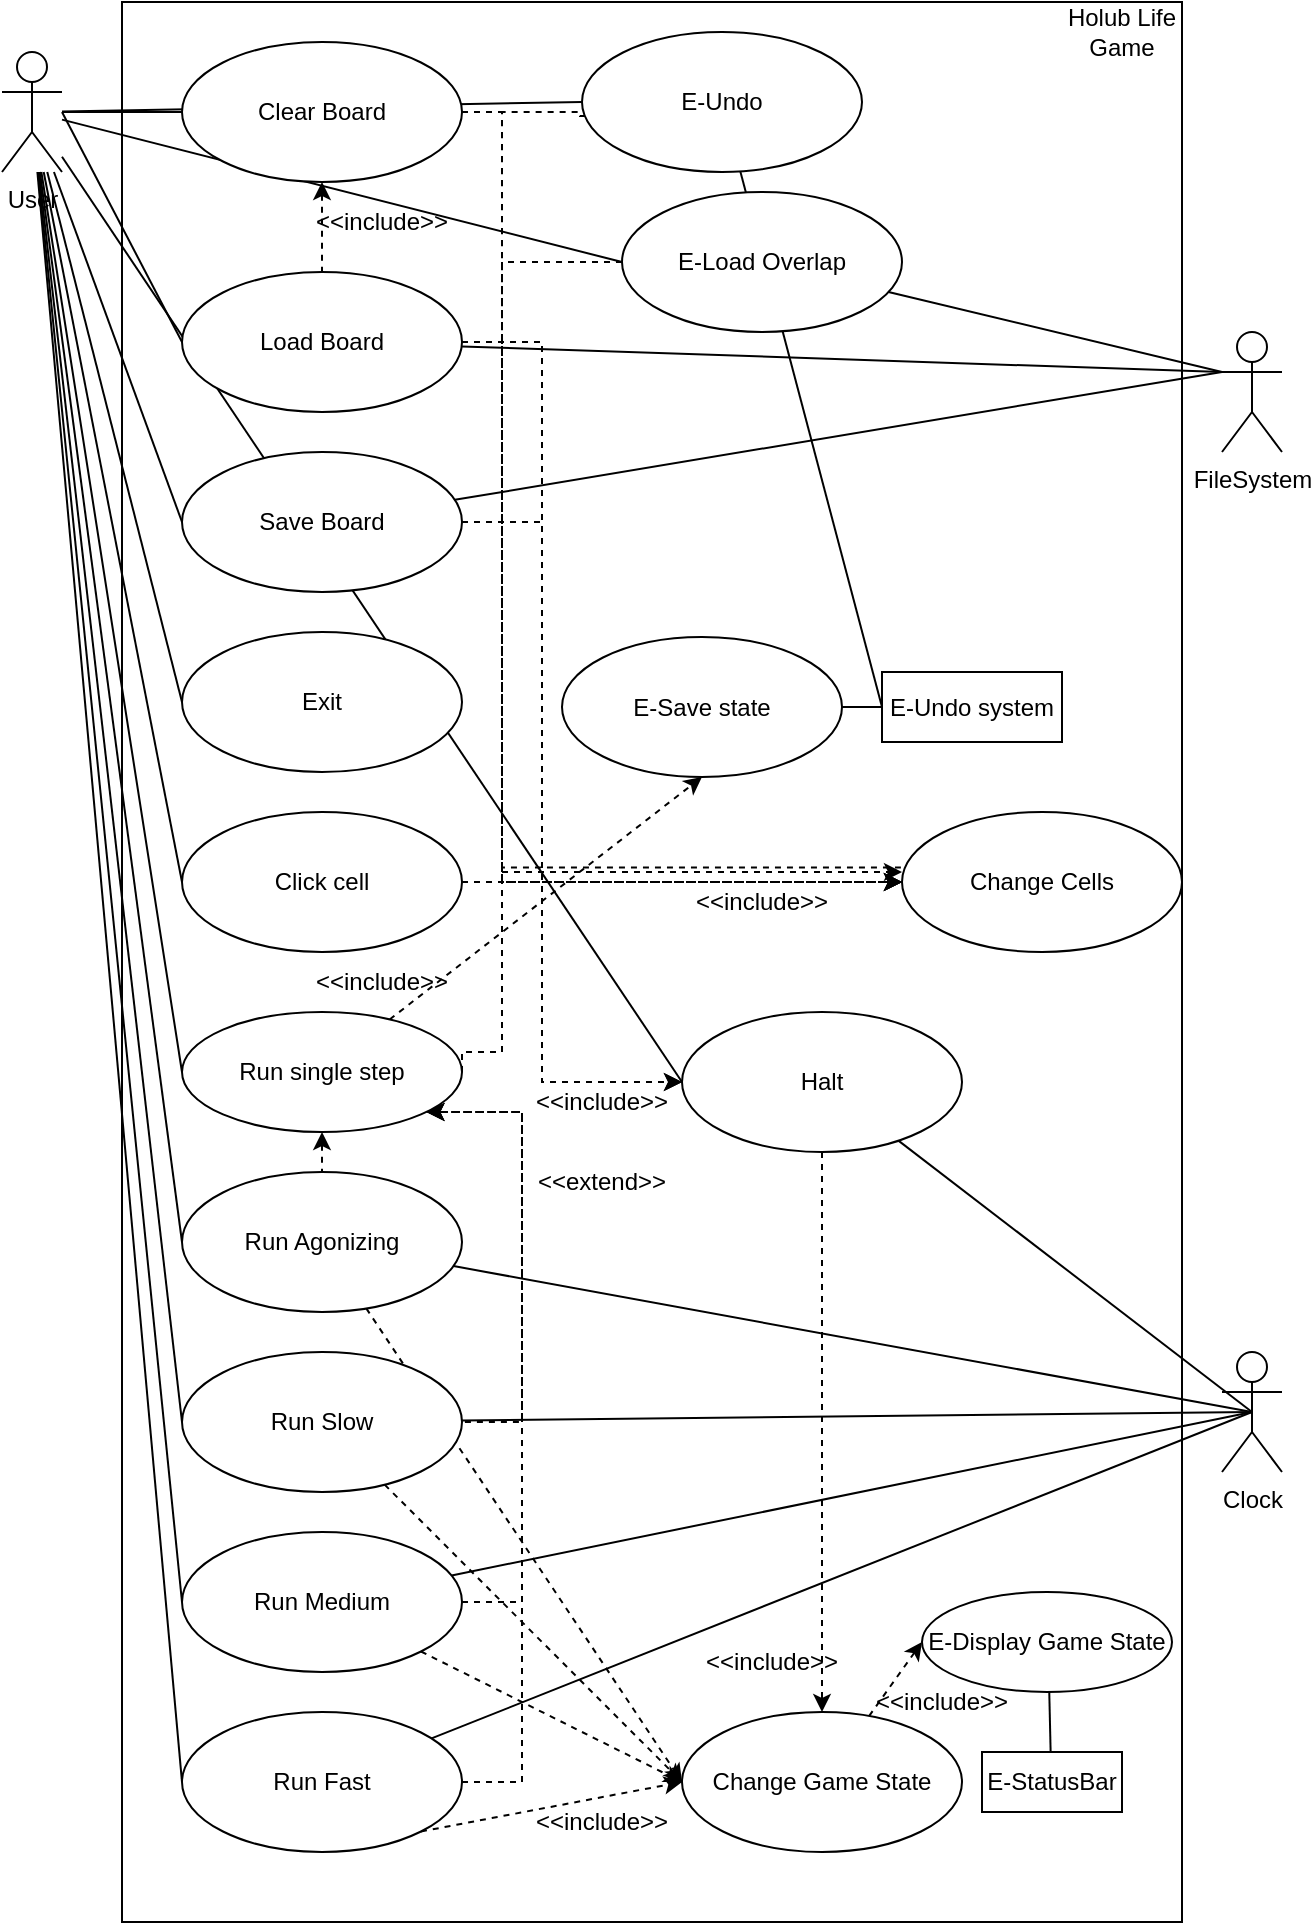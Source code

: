 <mxfile version="20.5.2" type="github"><diagram id="ougt5FK-T87tgMnIFuGh" name="페이지-1"><mxGraphModel dx="925" dy="538" grid="1" gridSize="10" guides="1" tooltips="1" connect="1" arrows="1" fold="1" page="1" pageScale="1" pageWidth="827" pageHeight="1169" math="0" shadow="0"><root><mxCell id="0"/><mxCell id="1" parent="0"/><mxCell id="6VL_WU2dM-9lxjmNde5b-7" value="" style="html=1;" vertex="1" parent="1"><mxGeometry x="240" y="185" width="530" height="960" as="geometry"/></mxCell><mxCell id="6VL_WU2dM-9lxjmNde5b-10" style="edgeStyle=orthogonalEdgeStyle;rounded=0;orthogonalLoop=1;jettySize=auto;html=1;entryX=0;entryY=0.5;entryDx=0;entryDy=0;startArrow=none;startFill=0;endArrow=none;endFill=0;" edge="1" parent="1" source="6VL_WU2dM-9lxjmNde5b-1" target="6VL_WU2dM-9lxjmNde5b-2"><mxGeometry relative="1" as="geometry"/></mxCell><mxCell id="6VL_WU2dM-9lxjmNde5b-21" style="edgeStyle=none;rounded=0;orthogonalLoop=1;jettySize=auto;html=1;entryX=0;entryY=0.5;entryDx=0;entryDy=0;startArrow=none;startFill=0;endArrow=none;endFill=0;" edge="1" parent="1" source="6VL_WU2dM-9lxjmNde5b-1" target="6VL_WU2dM-9lxjmNde5b-16"><mxGeometry relative="1" as="geometry"/></mxCell><mxCell id="6VL_WU2dM-9lxjmNde5b-22" style="edgeStyle=none;rounded=0;orthogonalLoop=1;jettySize=auto;html=1;entryX=0;entryY=0.5;entryDx=0;entryDy=0;startArrow=none;startFill=0;endArrow=none;endFill=0;" edge="1" parent="1" source="6VL_WU2dM-9lxjmNde5b-1" target="6VL_WU2dM-9lxjmNde5b-17"><mxGeometry relative="1" as="geometry"/></mxCell><mxCell id="6VL_WU2dM-9lxjmNde5b-23" style="edgeStyle=none;rounded=0;orthogonalLoop=1;jettySize=auto;html=1;entryX=0;entryY=0.5;entryDx=0;entryDy=0;startArrow=none;startFill=0;endArrow=none;endFill=0;" edge="1" parent="1" source="6VL_WU2dM-9lxjmNde5b-1" target="6VL_WU2dM-9lxjmNde5b-18"><mxGeometry relative="1" as="geometry"/></mxCell><mxCell id="6VL_WU2dM-9lxjmNde5b-24" style="edgeStyle=none;rounded=0;orthogonalLoop=1;jettySize=auto;html=1;entryX=0;entryY=0.5;entryDx=0;entryDy=0;startArrow=none;startFill=0;endArrow=none;endFill=0;" edge="1" parent="1" source="6VL_WU2dM-9lxjmNde5b-1" target="6VL_WU2dM-9lxjmNde5b-19"><mxGeometry relative="1" as="geometry"/></mxCell><mxCell id="6VL_WU2dM-9lxjmNde5b-53" style="edgeStyle=none;rounded=0;orthogonalLoop=1;jettySize=auto;html=1;entryX=0;entryY=0.5;entryDx=0;entryDy=0;startArrow=none;startFill=0;endArrow=none;endFill=0;" edge="1" parent="1" source="6VL_WU2dM-9lxjmNde5b-1" target="6VL_WU2dM-9lxjmNde5b-30"><mxGeometry relative="1" as="geometry"/></mxCell><mxCell id="6VL_WU2dM-9lxjmNde5b-54" style="edgeStyle=none;rounded=0;orthogonalLoop=1;jettySize=auto;html=1;entryX=0;entryY=0.5;entryDx=0;entryDy=0;startArrow=none;startFill=0;endArrow=none;endFill=0;" edge="1" parent="1" source="6VL_WU2dM-9lxjmNde5b-1" target="6VL_WU2dM-9lxjmNde5b-31"><mxGeometry relative="1" as="geometry"/></mxCell><mxCell id="6VL_WU2dM-9lxjmNde5b-55" style="edgeStyle=none;rounded=0;orthogonalLoop=1;jettySize=auto;html=1;entryX=0;entryY=0.5;entryDx=0;entryDy=0;startArrow=none;startFill=0;endArrow=none;endFill=0;" edge="1" parent="1" source="6VL_WU2dM-9lxjmNde5b-1" target="6VL_WU2dM-9lxjmNde5b-32"><mxGeometry relative="1" as="geometry"/></mxCell><mxCell id="6VL_WU2dM-9lxjmNde5b-57" style="edgeStyle=none;rounded=0;orthogonalLoop=1;jettySize=auto;html=1;entryX=0;entryY=0.5;entryDx=0;entryDy=0;startArrow=none;startFill=0;endArrow=none;endFill=0;" edge="1" parent="1" source="6VL_WU2dM-9lxjmNde5b-1" target="6VL_WU2dM-9lxjmNde5b-33"><mxGeometry relative="1" as="geometry"/></mxCell><mxCell id="6VL_WU2dM-9lxjmNde5b-58" style="edgeStyle=none;rounded=0;orthogonalLoop=1;jettySize=auto;html=1;entryX=0;entryY=0.5;entryDx=0;entryDy=0;startArrow=none;startFill=0;endArrow=none;endFill=0;" edge="1" parent="1" source="6VL_WU2dM-9lxjmNde5b-1" target="6VL_WU2dM-9lxjmNde5b-52"><mxGeometry relative="1" as="geometry"/></mxCell><mxCell id="6VL_WU2dM-9lxjmNde5b-68" style="edgeStyle=none;rounded=0;orthogonalLoop=1;jettySize=auto;html=1;entryX=0;entryY=0.5;entryDx=0;entryDy=0;startArrow=none;startFill=0;endArrow=none;endFill=0;" edge="1" parent="1" source="6VL_WU2dM-9lxjmNde5b-1" target="6VL_WU2dM-9lxjmNde5b-64"><mxGeometry relative="1" as="geometry"/></mxCell><mxCell id="6VL_WU2dM-9lxjmNde5b-80" style="edgeStyle=none;rounded=0;orthogonalLoop=1;jettySize=auto;html=1;entryX=0;entryY=0.5;entryDx=0;entryDy=0;startArrow=none;startFill=0;endArrow=none;endFill=0;" edge="1" parent="1" source="6VL_WU2dM-9lxjmNde5b-1" target="6VL_WU2dM-9lxjmNde5b-78"><mxGeometry relative="1" as="geometry"/></mxCell><mxCell id="6VL_WU2dM-9lxjmNde5b-1" value="User" style="shape=umlActor;verticalLabelPosition=bottom;verticalAlign=top;html=1;" vertex="1" parent="1"><mxGeometry x="180" y="210" width="30" height="60" as="geometry"/></mxCell><mxCell id="6VL_WU2dM-9lxjmNde5b-14" style="edgeStyle=orthogonalEdgeStyle;rounded=0;orthogonalLoop=1;jettySize=auto;html=1;entryX=0.5;entryY=0;entryDx=0;entryDy=0;startArrow=classic;startFill=1;endArrow=none;endFill=0;dashed=1;" edge="1" parent="1" source="6VL_WU2dM-9lxjmNde5b-2" target="6VL_WU2dM-9lxjmNde5b-13"><mxGeometry relative="1" as="geometry"/></mxCell><mxCell id="6VL_WU2dM-9lxjmNde5b-93" style="edgeStyle=orthogonalEdgeStyle;rounded=0;orthogonalLoop=1;jettySize=auto;html=1;dashed=1;startArrow=none;startFill=0;endArrow=classic;endFill=1;entryX=0;entryY=0.5;entryDx=0;entryDy=0;" edge="1" parent="1" source="6VL_WU2dM-9lxjmNde5b-2" target="6VL_WU2dM-9lxjmNde5b-82"><mxGeometry relative="1" as="geometry"><mxPoint x="560.0" y="630" as="targetPoint"/><Array as="points"><mxPoint x="430" y="240"/><mxPoint x="430" y="625"/></Array></mxGeometry></mxCell><mxCell id="6VL_WU2dM-9lxjmNde5b-2" value="Clear Board" style="ellipse;whiteSpace=wrap;html=1;" vertex="1" parent="1"><mxGeometry x="270" y="205" width="140" height="70" as="geometry"/></mxCell><mxCell id="6VL_WU2dM-9lxjmNde5b-15" style="rounded=0;orthogonalLoop=1;jettySize=auto;html=1;exitX=0;exitY=0.5;exitDx=0;exitDy=0;startArrow=none;startFill=0;endArrow=none;endFill=0;" edge="1" parent="1" source="6VL_WU2dM-9lxjmNde5b-13"><mxGeometry relative="1" as="geometry"><mxPoint x="210" y="240" as="targetPoint"/></mxGeometry></mxCell><mxCell id="6VL_WU2dM-9lxjmNde5b-73" style="edgeStyle=none;rounded=0;orthogonalLoop=1;jettySize=auto;html=1;entryX=0;entryY=0.333;entryDx=0;entryDy=0;entryPerimeter=0;startArrow=none;startFill=0;endArrow=none;endFill=0;" edge="1" parent="1" source="6VL_WU2dM-9lxjmNde5b-13" target="6VL_WU2dM-9lxjmNde5b-69"><mxGeometry relative="1" as="geometry"/></mxCell><mxCell id="6VL_WU2dM-9lxjmNde5b-85" style="edgeStyle=orthogonalEdgeStyle;rounded=0;orthogonalLoop=1;jettySize=auto;html=1;startArrow=none;startFill=0;endArrow=classic;endFill=1;dashed=1;" edge="1" parent="1" source="6VL_WU2dM-9lxjmNde5b-13" target="6VL_WU2dM-9lxjmNde5b-82"><mxGeometry relative="1" as="geometry"><mxPoint x="530.0" y="660" as="targetPoint"/><Array as="points"><mxPoint x="430" y="355"/><mxPoint x="430" y="625"/></Array></mxGeometry></mxCell><mxCell id="6VL_WU2dM-9lxjmNde5b-96" style="edgeStyle=orthogonalEdgeStyle;rounded=0;orthogonalLoop=1;jettySize=auto;html=1;entryX=0;entryY=0.5;entryDx=0;entryDy=0;dashed=1;startArrow=none;startFill=0;endArrow=classic;endFill=1;" edge="1" parent="1" source="6VL_WU2dM-9lxjmNde5b-13" target="6VL_WU2dM-9lxjmNde5b-52"><mxGeometry relative="1" as="geometry"><Array as="points"><mxPoint x="450" y="355"/><mxPoint x="450" y="725"/></Array></mxGeometry></mxCell><mxCell id="6VL_WU2dM-9lxjmNde5b-13" value="Load Board" style="ellipse;whiteSpace=wrap;html=1;" vertex="1" parent="1"><mxGeometry x="270" y="320" width="140" height="70" as="geometry"/></mxCell><mxCell id="6VL_WU2dM-9lxjmNde5b-74" style="edgeStyle=none;rounded=0;orthogonalLoop=1;jettySize=auto;html=1;entryX=0;entryY=0.333;entryDx=0;entryDy=0;entryPerimeter=0;startArrow=none;startFill=0;endArrow=none;endFill=0;" edge="1" parent="1" source="6VL_WU2dM-9lxjmNde5b-16" target="6VL_WU2dM-9lxjmNde5b-69"><mxGeometry relative="1" as="geometry"/></mxCell><mxCell id="6VL_WU2dM-9lxjmNde5b-95" style="edgeStyle=orthogonalEdgeStyle;rounded=0;orthogonalLoop=1;jettySize=auto;html=1;entryX=0;entryY=0.5;entryDx=0;entryDy=0;dashed=1;startArrow=none;startFill=0;endArrow=classic;endFill=1;" edge="1" parent="1" source="6VL_WU2dM-9lxjmNde5b-16" target="6VL_WU2dM-9lxjmNde5b-52"><mxGeometry relative="1" as="geometry"><Array as="points"><mxPoint x="450" y="445"/><mxPoint x="450" y="725"/></Array></mxGeometry></mxCell><mxCell id="6VL_WU2dM-9lxjmNde5b-16" value="Save Board" style="ellipse;whiteSpace=wrap;html=1;" vertex="1" parent="1"><mxGeometry x="270" y="410" width="140" height="70" as="geometry"/></mxCell><mxCell id="6VL_WU2dM-9lxjmNde5b-17" value="Exit" style="ellipse;whiteSpace=wrap;html=1;" vertex="1" parent="1"><mxGeometry x="270" y="500" width="140" height="70" as="geometry"/></mxCell><mxCell id="6VL_WU2dM-9lxjmNde5b-92" style="edgeStyle=orthogonalEdgeStyle;rounded=0;orthogonalLoop=1;jettySize=auto;html=1;dashed=1;startArrow=none;startFill=0;endArrow=classic;endFill=1;entryX=0;entryY=0.5;entryDx=0;entryDy=0;" edge="1" parent="1" source="6VL_WU2dM-9lxjmNde5b-18" target="6VL_WU2dM-9lxjmNde5b-82"><mxGeometry relative="1" as="geometry"><mxPoint x="560.0" y="625" as="targetPoint"/></mxGeometry></mxCell><mxCell id="6VL_WU2dM-9lxjmNde5b-18" value="Click cell" style="ellipse;whiteSpace=wrap;html=1;" vertex="1" parent="1"><mxGeometry x="270" y="590" width="140" height="70" as="geometry"/></mxCell><mxCell id="6VL_WU2dM-9lxjmNde5b-26" style="edgeStyle=none;rounded=0;orthogonalLoop=1;jettySize=auto;html=1;entryX=0;entryY=0.5;entryDx=0;entryDy=0;startArrow=none;startFill=0;endArrow=classic;endFill=1;dashed=1;" edge="1" parent="1" source="6VL_WU2dM-9lxjmNde5b-30" target="6VL_WU2dM-9lxjmNde5b-25"><mxGeometry relative="1" as="geometry"/></mxCell><mxCell id="6VL_WU2dM-9lxjmNde5b-34" style="edgeStyle=none;rounded=0;orthogonalLoop=1;jettySize=auto;html=1;dashed=1;startArrow=classic;startFill=1;endArrow=none;endFill=0;" edge="1" parent="1" source="6VL_WU2dM-9lxjmNde5b-19" target="6VL_WU2dM-9lxjmNde5b-30"><mxGeometry relative="1" as="geometry"/></mxCell><mxCell id="6VL_WU2dM-9lxjmNde5b-36" style="edgeStyle=orthogonalEdgeStyle;rounded=0;orthogonalLoop=1;jettySize=auto;html=1;dashed=1;startArrow=classic;startFill=1;endArrow=none;endFill=0;" edge="1" parent="1" source="6VL_WU2dM-9lxjmNde5b-19" target="6VL_WU2dM-9lxjmNde5b-31"><mxGeometry relative="1" as="geometry"><Array as="points"><mxPoint x="440" y="740"/><mxPoint x="440" y="895"/></Array></mxGeometry></mxCell><mxCell id="6VL_WU2dM-9lxjmNde5b-66" style="edgeStyle=none;rounded=0;orthogonalLoop=1;jettySize=auto;html=1;entryX=0.5;entryY=1;entryDx=0;entryDy=0;startArrow=none;startFill=0;endArrow=classic;endFill=1;dashed=1;" edge="1" parent="1" source="6VL_WU2dM-9lxjmNde5b-19" target="6VL_WU2dM-9lxjmNde5b-61"><mxGeometry relative="1" as="geometry"/></mxCell><mxCell id="6VL_WU2dM-9lxjmNde5b-19" value="Run single step" style="ellipse;whiteSpace=wrap;html=1;" vertex="1" parent="1"><mxGeometry x="270" y="690" width="140" height="60" as="geometry"/></mxCell><mxCell id="6VL_WU2dM-9lxjmNde5b-72" style="edgeStyle=none;rounded=0;orthogonalLoop=1;jettySize=auto;html=1;entryX=0.5;entryY=1;entryDx=0;entryDy=0;startArrow=none;startFill=0;endArrow=none;endFill=0;exitX=0.5;exitY=0;exitDx=0;exitDy=0;" edge="1" parent="1" source="6VL_WU2dM-9lxjmNde5b-75" target="6VL_WU2dM-9lxjmNde5b-71"><mxGeometry relative="1" as="geometry"/></mxCell><mxCell id="6VL_WU2dM-9lxjmNde5b-76" style="edgeStyle=none;rounded=0;orthogonalLoop=1;jettySize=auto;html=1;entryX=0;entryY=0.5;entryDx=0;entryDy=0;startArrow=none;startFill=0;endArrow=classic;endFill=1;dashed=1;" edge="1" parent="1" source="6VL_WU2dM-9lxjmNde5b-25" target="6VL_WU2dM-9lxjmNde5b-75"><mxGeometry relative="1" as="geometry"/></mxCell><mxCell id="6VL_WU2dM-9lxjmNde5b-25" value="Change Game State" style="ellipse;whiteSpace=wrap;html=1;" vertex="1" parent="1"><mxGeometry x="520" y="1040" width="140" height="70" as="geometry"/></mxCell><mxCell id="6VL_WU2dM-9lxjmNde5b-27" value="&amp;lt;&amp;lt;include&amp;gt;&amp;gt;" style="text;html=1;strokeColor=none;fillColor=none;align=center;verticalAlign=middle;whiteSpace=wrap;rounded=0;" vertex="1" parent="1"><mxGeometry x="340" y="280" width="60" height="30" as="geometry"/></mxCell><mxCell id="6VL_WU2dM-9lxjmNde5b-28" value="&amp;lt;&amp;lt;include&amp;gt;&amp;gt;" style="text;html=1;strokeColor=none;fillColor=none;align=center;verticalAlign=middle;whiteSpace=wrap;rounded=0;" vertex="1" parent="1"><mxGeometry x="530" y="620" width="60" height="30" as="geometry"/></mxCell><mxCell id="6VL_WU2dM-9lxjmNde5b-43" style="rounded=0;orthogonalLoop=1;jettySize=auto;html=1;entryX=0.5;entryY=0.5;entryDx=0;entryDy=0;entryPerimeter=0;startArrow=none;startFill=0;endArrow=none;endFill=0;" edge="1" parent="1" source="6VL_WU2dM-9lxjmNde5b-30" target="6VL_WU2dM-9lxjmNde5b-40"><mxGeometry relative="1" as="geometry"/></mxCell><mxCell id="6VL_WU2dM-9lxjmNde5b-30" value="Run Agonizing" style="ellipse;whiteSpace=wrap;html=1;" vertex="1" parent="1"><mxGeometry x="270" y="770" width="140" height="70" as="geometry"/></mxCell><mxCell id="6VL_WU2dM-9lxjmNde5b-44" style="edgeStyle=none;rounded=0;orthogonalLoop=1;jettySize=auto;html=1;entryX=0.5;entryY=0.5;entryDx=0;entryDy=0;entryPerimeter=0;startArrow=none;startFill=0;endArrow=none;endFill=0;" edge="1" parent="1" source="6VL_WU2dM-9lxjmNde5b-31" target="6VL_WU2dM-9lxjmNde5b-40"><mxGeometry relative="1" as="geometry"/></mxCell><mxCell id="6VL_WU2dM-9lxjmNde5b-47" style="edgeStyle=none;rounded=0;orthogonalLoop=1;jettySize=auto;html=1;entryX=0;entryY=0.5;entryDx=0;entryDy=0;startArrow=none;startFill=0;endArrow=classic;endFill=1;dashed=1;" edge="1" parent="1" source="6VL_WU2dM-9lxjmNde5b-31" target="6VL_WU2dM-9lxjmNde5b-25"><mxGeometry relative="1" as="geometry"/></mxCell><mxCell id="6VL_WU2dM-9lxjmNde5b-31" value="Run Slow" style="ellipse;whiteSpace=wrap;html=1;" vertex="1" parent="1"><mxGeometry x="270" y="860" width="140" height="70" as="geometry"/></mxCell><mxCell id="6VL_WU2dM-9lxjmNde5b-37" style="edgeStyle=orthogonalEdgeStyle;rounded=0;orthogonalLoop=1;jettySize=auto;html=1;dashed=1;startArrow=none;startFill=0;endArrow=classic;endFill=1;" edge="1" parent="1" source="6VL_WU2dM-9lxjmNde5b-32" target="6VL_WU2dM-9lxjmNde5b-19"><mxGeometry relative="1" as="geometry"><Array as="points"><mxPoint x="440" y="985"/><mxPoint x="440" y="740"/></Array></mxGeometry></mxCell><mxCell id="6VL_WU2dM-9lxjmNde5b-45" style="edgeStyle=none;rounded=0;orthogonalLoop=1;jettySize=auto;html=1;entryX=0.5;entryY=0.5;entryDx=0;entryDy=0;entryPerimeter=0;startArrow=none;startFill=0;endArrow=none;endFill=0;" edge="1" parent="1" source="6VL_WU2dM-9lxjmNde5b-32" target="6VL_WU2dM-9lxjmNde5b-40"><mxGeometry relative="1" as="geometry"/></mxCell><mxCell id="6VL_WU2dM-9lxjmNde5b-48" style="edgeStyle=none;rounded=0;orthogonalLoop=1;jettySize=auto;html=1;entryX=0;entryY=0.5;entryDx=0;entryDy=0;dashed=1;startArrow=none;startFill=0;endArrow=classic;endFill=1;" edge="1" parent="1" source="6VL_WU2dM-9lxjmNde5b-32" target="6VL_WU2dM-9lxjmNde5b-25"><mxGeometry relative="1" as="geometry"/></mxCell><mxCell id="6VL_WU2dM-9lxjmNde5b-32" value="Run Medium" style="ellipse;whiteSpace=wrap;html=1;" vertex="1" parent="1"><mxGeometry x="270" y="950" width="140" height="70" as="geometry"/></mxCell><mxCell id="6VL_WU2dM-9lxjmNde5b-38" style="edgeStyle=orthogonalEdgeStyle;rounded=0;orthogonalLoop=1;jettySize=auto;html=1;dashed=1;startArrow=none;startFill=0;endArrow=classic;endFill=1;" edge="1" parent="1" source="6VL_WU2dM-9lxjmNde5b-33" target="6VL_WU2dM-9lxjmNde5b-19"><mxGeometry relative="1" as="geometry"><Array as="points"><mxPoint x="440" y="1075"/><mxPoint x="440" y="740"/></Array></mxGeometry></mxCell><mxCell id="6VL_WU2dM-9lxjmNde5b-46" style="edgeStyle=none;rounded=0;orthogonalLoop=1;jettySize=auto;html=1;entryX=0.5;entryY=0.5;entryDx=0;entryDy=0;entryPerimeter=0;startArrow=none;startFill=0;endArrow=none;endFill=0;" edge="1" parent="1" source="6VL_WU2dM-9lxjmNde5b-33" target="6VL_WU2dM-9lxjmNde5b-40"><mxGeometry relative="1" as="geometry"/></mxCell><mxCell id="6VL_WU2dM-9lxjmNde5b-49" style="edgeStyle=none;rounded=0;orthogonalLoop=1;jettySize=auto;html=1;entryX=0;entryY=0.5;entryDx=0;entryDy=0;dashed=1;startArrow=none;startFill=0;endArrow=classic;endFill=1;exitX=1;exitY=1;exitDx=0;exitDy=0;" edge="1" parent="1" source="6VL_WU2dM-9lxjmNde5b-33" target="6VL_WU2dM-9lxjmNde5b-25"><mxGeometry relative="1" as="geometry"/></mxCell><mxCell id="6VL_WU2dM-9lxjmNde5b-33" value="Run Fast" style="ellipse;whiteSpace=wrap;html=1;" vertex="1" parent="1"><mxGeometry x="270" y="1040" width="140" height="70" as="geometry"/></mxCell><mxCell id="6VL_WU2dM-9lxjmNde5b-39" value="&amp;lt;&amp;lt;extend&amp;gt;&amp;gt;" style="text;html=1;strokeColor=none;fillColor=none;align=center;verticalAlign=middle;whiteSpace=wrap;rounded=0;" vertex="1" parent="1"><mxGeometry x="450" y="760" width="60" height="30" as="geometry"/></mxCell><mxCell id="6VL_WU2dM-9lxjmNde5b-40" value="Clock" style="shape=umlActor;verticalLabelPosition=bottom;verticalAlign=top;html=1;" vertex="1" parent="1"><mxGeometry x="790" y="860" width="30" height="60" as="geometry"/></mxCell><mxCell id="6VL_WU2dM-9lxjmNde5b-59" style="edgeStyle=none;rounded=0;orthogonalLoop=1;jettySize=auto;html=1;entryX=0.5;entryY=0;entryDx=0;entryDy=0;startArrow=none;startFill=0;endArrow=classic;endFill=1;dashed=1;" edge="1" parent="1" source="6VL_WU2dM-9lxjmNde5b-52" target="6VL_WU2dM-9lxjmNde5b-25"><mxGeometry relative="1" as="geometry"/></mxCell><mxCell id="6VL_WU2dM-9lxjmNde5b-99" style="rounded=0;orthogonalLoop=1;jettySize=auto;html=1;startArrow=none;startFill=0;endArrow=none;endFill=0;entryX=0.5;entryY=0.5;entryDx=0;entryDy=0;entryPerimeter=0;" edge="1" parent="1" source="6VL_WU2dM-9lxjmNde5b-52" target="6VL_WU2dM-9lxjmNde5b-40"><mxGeometry relative="1" as="geometry"><mxPoint x="800" y="890.0" as="targetPoint"/></mxGeometry></mxCell><mxCell id="6VL_WU2dM-9lxjmNde5b-52" value="Halt" style="ellipse;whiteSpace=wrap;html=1;" vertex="1" parent="1"><mxGeometry x="520" y="690" width="140" height="70" as="geometry"/></mxCell><mxCell id="6VL_WU2dM-9lxjmNde5b-60" value="&amp;lt;&amp;lt;include&amp;gt;&amp;gt;" style="text;html=1;strokeColor=none;fillColor=none;align=center;verticalAlign=middle;whiteSpace=wrap;rounded=0;" vertex="1" parent="1"><mxGeometry x="535" y="1000" width="60" height="30" as="geometry"/></mxCell><mxCell id="6VL_WU2dM-9lxjmNde5b-63" style="edgeStyle=none;rounded=0;orthogonalLoop=1;jettySize=auto;html=1;entryX=0;entryY=0.5;entryDx=0;entryDy=0;startArrow=none;startFill=0;endArrow=none;endFill=0;" edge="1" parent="1" source="6VL_WU2dM-9lxjmNde5b-61" target="6VL_WU2dM-9lxjmNde5b-62"><mxGeometry relative="1" as="geometry"/></mxCell><mxCell id="6VL_WU2dM-9lxjmNde5b-61" value="E-Save state" style="ellipse;whiteSpace=wrap;html=1;" vertex="1" parent="1"><mxGeometry x="460" y="502.5" width="140" height="70" as="geometry"/></mxCell><mxCell id="6VL_WU2dM-9lxjmNde5b-62" value="E-Undo system" style="rounded=0;whiteSpace=wrap;html=1;" vertex="1" parent="1"><mxGeometry x="620" y="520" width="90" height="35" as="geometry"/></mxCell><mxCell id="6VL_WU2dM-9lxjmNde5b-65" style="edgeStyle=none;rounded=0;orthogonalLoop=1;jettySize=auto;html=1;entryX=0;entryY=0.5;entryDx=0;entryDy=0;startArrow=none;startFill=0;endArrow=none;endFill=0;" edge="1" parent="1" source="6VL_WU2dM-9lxjmNde5b-64" target="6VL_WU2dM-9lxjmNde5b-62"><mxGeometry relative="1" as="geometry"/></mxCell><mxCell id="6VL_WU2dM-9lxjmNde5b-100" style="edgeStyle=orthogonalEdgeStyle;rounded=0;orthogonalLoop=1;jettySize=auto;html=1;entryX=-0.004;entryY=0.396;entryDx=0;entryDy=0;entryPerimeter=0;startArrow=none;startFill=0;endArrow=none;endFill=0;dashed=1;exitX=0.013;exitY=0.6;exitDx=0;exitDy=0;exitPerimeter=0;" edge="1" parent="1" source="6VL_WU2dM-9lxjmNde5b-64" target="6VL_WU2dM-9lxjmNde5b-82"><mxGeometry relative="1" as="geometry"><Array as="points"><mxPoint x="469" y="242"/><mxPoint x="469" y="240"/><mxPoint x="430" y="240"/><mxPoint x="430" y="618"/></Array></mxGeometry></mxCell><mxCell id="6VL_WU2dM-9lxjmNde5b-64" value="E-Undo" style="ellipse;whiteSpace=wrap;html=1;" vertex="1" parent="1"><mxGeometry x="470" y="200" width="140" height="70" as="geometry"/></mxCell><mxCell id="6VL_WU2dM-9lxjmNde5b-67" value="&amp;lt;&amp;lt;include&amp;gt;&amp;gt;" style="text;html=1;strokeColor=none;fillColor=none;align=center;verticalAlign=middle;whiteSpace=wrap;rounded=0;" vertex="1" parent="1"><mxGeometry x="340" y="660" width="60" height="30" as="geometry"/></mxCell><mxCell id="6VL_WU2dM-9lxjmNde5b-69" value="FileSystem" style="shape=umlActor;verticalLabelPosition=bottom;verticalAlign=top;html=1;" vertex="1" parent="1"><mxGeometry x="790" y="350" width="30" height="60" as="geometry"/></mxCell><mxCell id="6VL_WU2dM-9lxjmNde5b-71" value="E-StatusBar" style="rounded=0;whiteSpace=wrap;html=1;" vertex="1" parent="1"><mxGeometry x="670" y="1060" width="70" height="30" as="geometry"/></mxCell><mxCell id="6VL_WU2dM-9lxjmNde5b-75" value="E-Display Game State" style="ellipse;whiteSpace=wrap;html=1;" vertex="1" parent="1"><mxGeometry x="640" y="980" width="125" height="50" as="geometry"/></mxCell><mxCell id="6VL_WU2dM-9lxjmNde5b-77" value="&amp;lt;&amp;lt;include&amp;gt;&amp;gt;" style="text;html=1;strokeColor=none;fillColor=none;align=center;verticalAlign=middle;whiteSpace=wrap;rounded=0;" vertex="1" parent="1"><mxGeometry x="620" y="1020" width="60" height="30" as="geometry"/></mxCell><mxCell id="6VL_WU2dM-9lxjmNde5b-81" style="edgeStyle=none;rounded=0;orthogonalLoop=1;jettySize=auto;html=1;entryX=0;entryY=0.333;entryDx=0;entryDy=0;entryPerimeter=0;startArrow=none;startFill=0;endArrow=none;endFill=0;" edge="1" parent="1" source="6VL_WU2dM-9lxjmNde5b-78" target="6VL_WU2dM-9lxjmNde5b-69"><mxGeometry relative="1" as="geometry"/></mxCell><mxCell id="6VL_WU2dM-9lxjmNde5b-90" style="edgeStyle=orthogonalEdgeStyle;rounded=0;orthogonalLoop=1;jettySize=auto;html=1;dashed=1;startArrow=none;startFill=0;endArrow=classic;endFill=1;" edge="1" parent="1" source="6VL_WU2dM-9lxjmNde5b-78" target="6VL_WU2dM-9lxjmNde5b-82"><mxGeometry relative="1" as="geometry"><Array as="points"><mxPoint x="430" y="315"/><mxPoint x="430" y="625"/></Array></mxGeometry></mxCell><mxCell id="6VL_WU2dM-9lxjmNde5b-78" value="E-Load Overlap" style="ellipse;whiteSpace=wrap;html=1;" vertex="1" parent="1"><mxGeometry x="490" y="280" width="140" height="70" as="geometry"/></mxCell><mxCell id="6VL_WU2dM-9lxjmNde5b-82" value="Change Cells" style="ellipse;whiteSpace=wrap;html=1;" vertex="1" parent="1"><mxGeometry x="630" y="590" width="140" height="70" as="geometry"/></mxCell><mxCell id="6VL_WU2dM-9lxjmNde5b-83" style="edgeStyle=orthogonalEdgeStyle;rounded=0;orthogonalLoop=1;jettySize=auto;html=1;startArrow=none;startFill=0;endArrow=classic;endFill=1;dashed=1;exitX=1;exitY=0.5;exitDx=0;exitDy=0;" edge="1" parent="1" source="6VL_WU2dM-9lxjmNde5b-19"><mxGeometry relative="1" as="geometry"><mxPoint x="383.894" y="703.751" as="sourcePoint"/><mxPoint x="630" y="620" as="targetPoint"/><Array as="points"><mxPoint x="410" y="710"/><mxPoint x="430" y="710"/><mxPoint x="430" y="620"/><mxPoint x="630" y="620"/></Array></mxGeometry></mxCell><mxCell id="6VL_WU2dM-9lxjmNde5b-91" value="Holub Life Game" style="text;html=1;strokeColor=none;fillColor=none;align=center;verticalAlign=middle;whiteSpace=wrap;rounded=0;" vertex="1" parent="1"><mxGeometry x="710" y="185" width="60" height="30" as="geometry"/></mxCell><mxCell id="6VL_WU2dM-9lxjmNde5b-97" value="&amp;lt;&amp;lt;include&amp;gt;&amp;gt;" style="text;html=1;strokeColor=none;fillColor=none;align=center;verticalAlign=middle;whiteSpace=wrap;rounded=0;" vertex="1" parent="1"><mxGeometry x="450" y="720" width="60" height="30" as="geometry"/></mxCell><mxCell id="6VL_WU2dM-9lxjmNde5b-98" value="&amp;lt;&amp;lt;include&amp;gt;&amp;gt;" style="text;html=1;strokeColor=none;fillColor=none;align=center;verticalAlign=middle;whiteSpace=wrap;rounded=0;" vertex="1" parent="1"><mxGeometry x="450" y="1080" width="60" height="30" as="geometry"/></mxCell></root></mxGraphModel></diagram></mxfile>